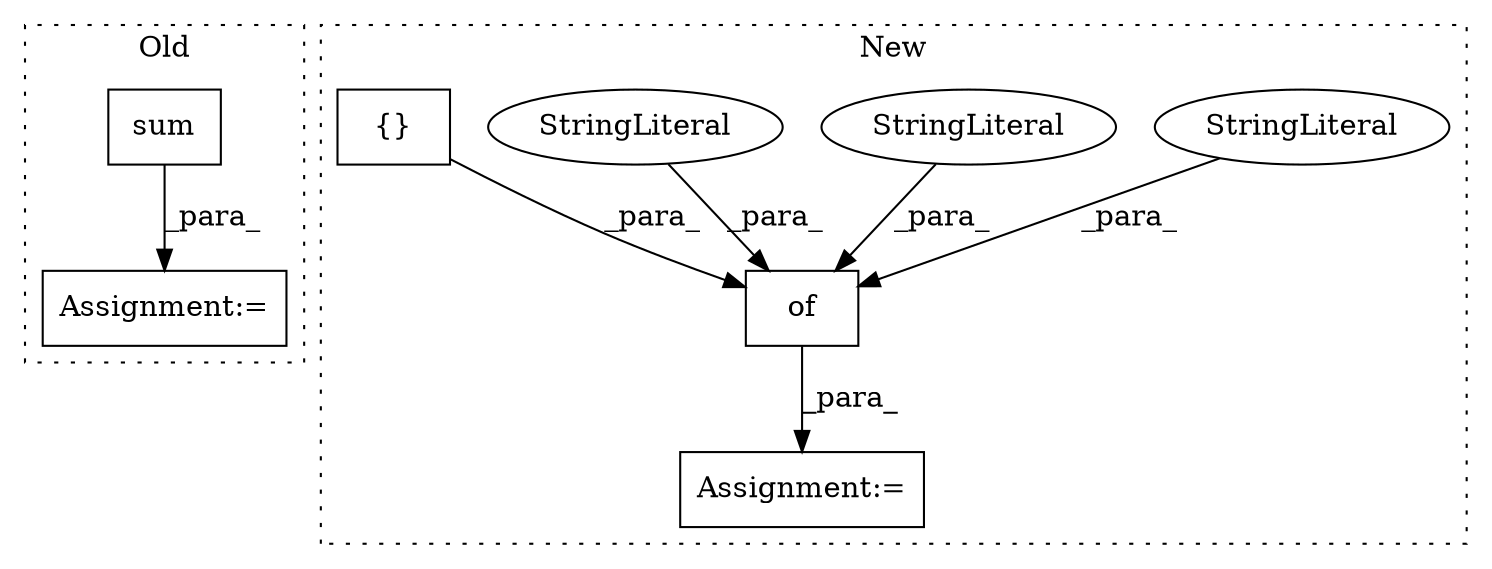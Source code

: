 digraph G {
subgraph cluster0 {
1 [label="sum" a="32" s="7153,7158" l="4,1" shape="box"];
8 [label="Assignment:=" a="7" s="7136" l="2" shape="box"];
label = "Old";
style="dotted";
}
subgraph cluster1 {
2 [label="of" a="32" s="8558,8685" l="3,1" shape="box"];
3 [label="StringLiteral" a="45" s="8645" l="17" shape="ellipse"];
4 [label="StringLiteral" a="45" s="8561" l="9" shape="ellipse"];
5 [label="StringLiteral" a="45" s="8595" l="20" shape="ellipse"];
6 [label="Assignment:=" a="7" s="8553" l="1" shape="box"];
7 [label="{}" a="4" s="8675,8684" l="1,1" shape="box"];
label = "New";
style="dotted";
}
1 -> 8 [label="_para_"];
2 -> 6 [label="_para_"];
3 -> 2 [label="_para_"];
4 -> 2 [label="_para_"];
5 -> 2 [label="_para_"];
7 -> 2 [label="_para_"];
}